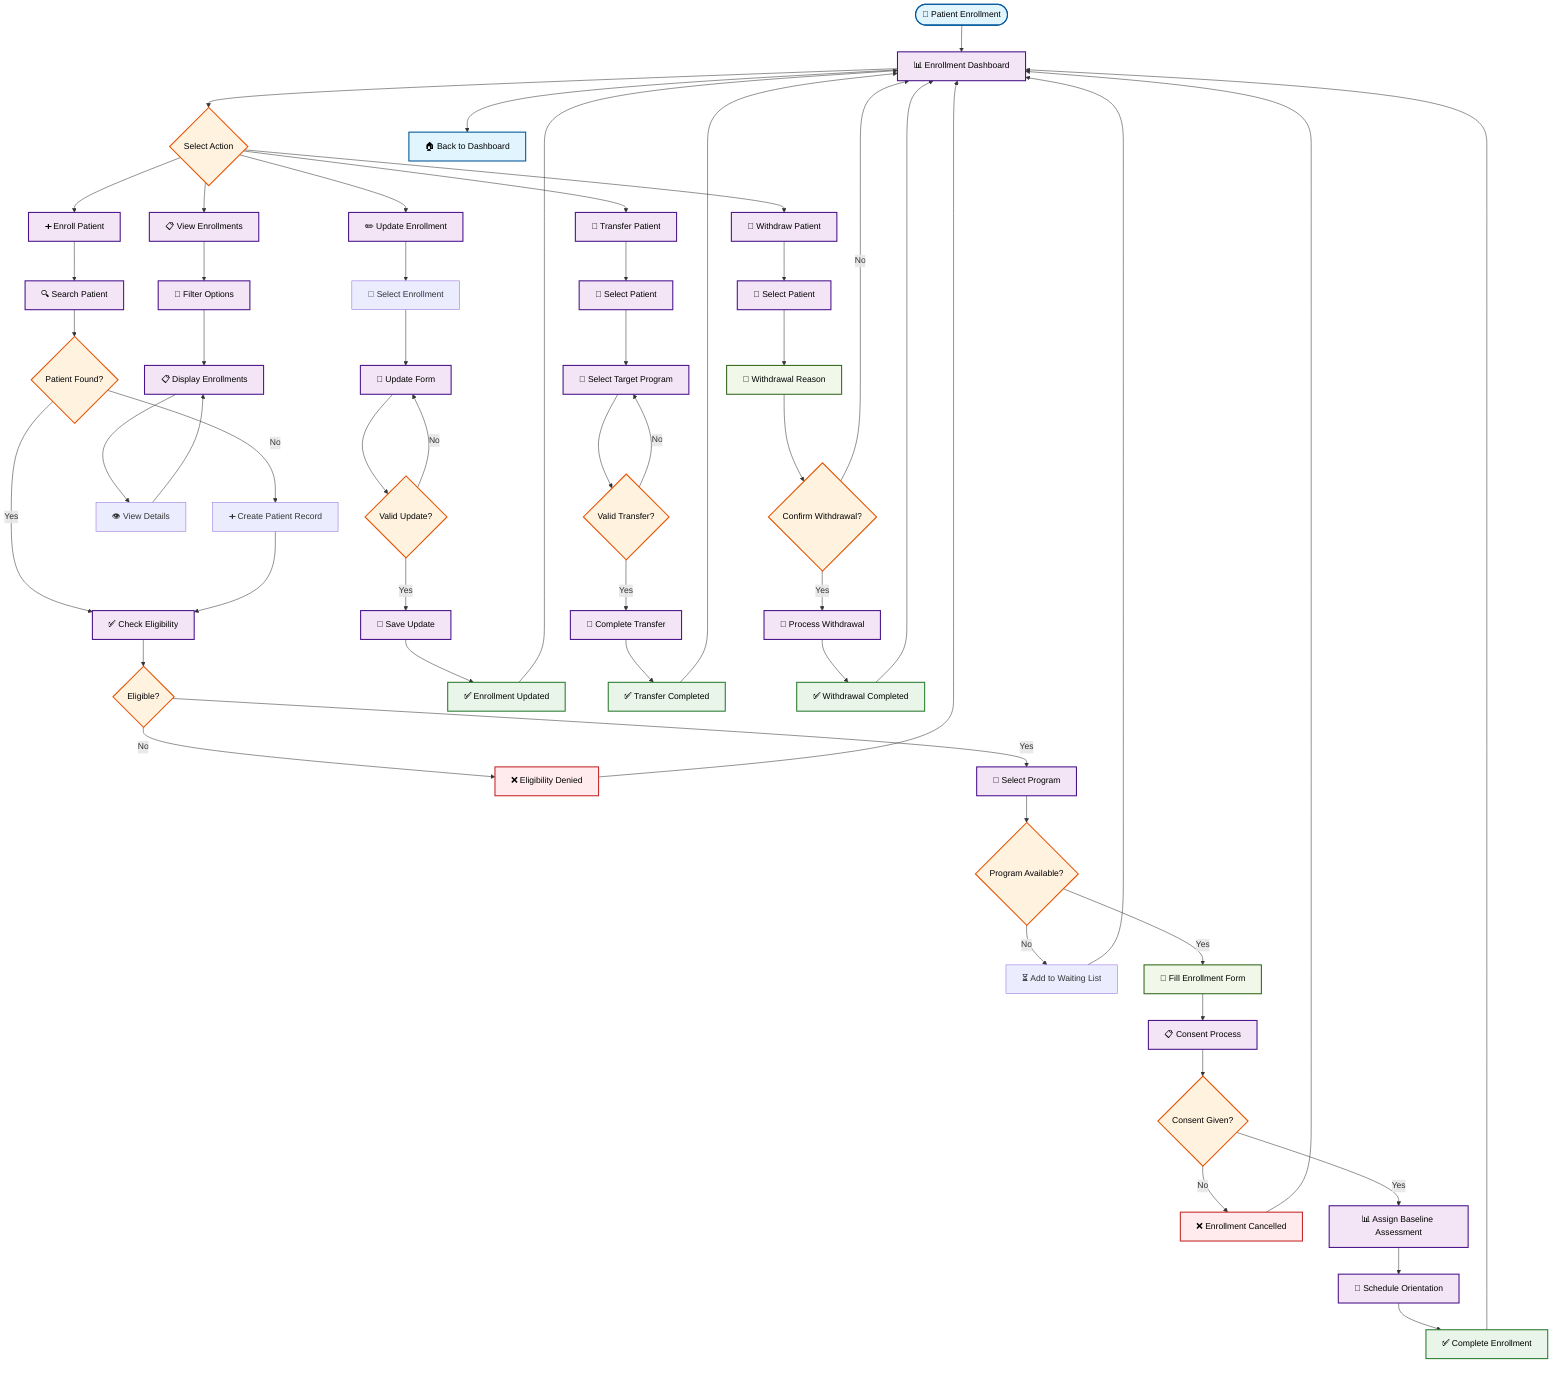 flowchart TD
    %% Patient Enrollment Module
    
    Start([👥 Patient Enrollment]) --> EnrollmentDashboard[📊 Enrollment Dashboard]
    EnrollmentDashboard --> EnrollmentActions{Select Action}
    
    %% Main enrollment actions
    EnrollmentActions --> EnrollPatient[➕ Enroll Patient]
    EnrollmentActions --> ViewEnrollments[📋 View Enrollments]
    EnrollmentActions --> UpdateEnrollment[✏️ Update Enrollment]
    EnrollmentActions --> TransferPatient[🔄 Transfer Patient]
    EnrollmentActions --> WithdrawPatient[🚪 Withdraw Patient]
    
    %% Enroll Patient Flow
    EnrollPatient --> SearchPatient[🔍 Search Patient]
    SearchPatient --> PatientFound{Patient Found?}
    PatientFound -->|No| CreatePatientRecord[➕ Create Patient Record]
    PatientFound -->|Yes| CheckEligibility[✅ Check Eligibility]
    CreatePatientRecord --> CheckEligibility
    
    CheckEligibility --> EligibilityResult{Eligible?}
    EligibilityResult -->|No| EligibilityDenied[❌ Eligibility Denied]
    EligibilityResult -->|Yes| SelectProgram[🎯 Select Program]
    
    SelectProgram --> ProgramAvailable{Program Available?}
    ProgramAvailable -->|No| WaitingList[⏳ Add to Waiting List]
    ProgramAvailable -->|Yes| EnrollmentForm[📝 Fill Enrollment Form]
    
    EnrollmentForm --> ConsentProcess[📋 Consent Process]
    ConsentProcess --> ConsentGiven{Consent Given?}
    ConsentGiven -->|No| EnrollmentCancelled[❌ Enrollment Cancelled]
    ConsentGiven -->|Yes| AssignBaseline[📊 Assign Baseline Assessment]
    AssignBaseline --> ScheduleOrientation[📅 Schedule Orientation]
    ScheduleOrientation --> CompleteEnrollment[✅ Complete Enrollment]
    
    %% View Enrollments Flow
    ViewEnrollments --> FilterEnrollments[🔽 Filter Options]
    FilterEnrollments --> DisplayEnrollments[📋 Display Enrollments]
    DisplayEnrollments --> EnrollmentDetails[👁️ View Details]
    
    %% Update Enrollment Flow
    UpdateEnrollment --> SelectEnrollment[🎯 Select Enrollment]
    SelectEnrollment --> UpdateForm[📝 Update Form]
    UpdateForm --> ValidateUpdate{Valid Update?}
    ValidateUpdate -->|No| UpdateForm
    ValidateUpdate -->|Yes| SaveEnrollmentUpdate[💾 Save Update]
    SaveEnrollmentUpdate --> EnrollmentUpdated[✅ Enrollment Updated]
    
    %% Transfer Patient Flow
    TransferPatient --> SelectTransferPatient[🎯 Select Patient]
    SelectTransferPatient --> SelectTargetProgram[🎯 Select Target Program]
    SelectTargetProgram --> ValidateTransfer{Valid Transfer?}
    ValidateTransfer -->|No| SelectTargetProgram
    ValidateTransfer -->|Yes| CompleteTransfer[🔄 Complete Transfer]
    CompleteTransfer --> TransferCompleted[✅ Transfer Completed]
    
    %% Withdraw Patient Flow
    WithdrawPatient --> SelectWithdrawPatient[🎯 Select Patient]
    SelectWithdrawPatient --> WithdrawReason[📝 Withdrawal Reason]
    WithdrawReason --> ConfirmWithdrawal{Confirm Withdrawal?}
    ConfirmWithdrawal -->|No| EnrollmentDashboard
    ConfirmWithdrawal -->|Yes| ProcessWithdrawal[🚪 Process Withdrawal]
    ProcessWithdrawal --> WithdrawalCompleted[✅ Withdrawal Completed]
    
    %% Return paths
    CompleteEnrollment --> EnrollmentDashboard
    EnrollmentDetails --> DisplayEnrollments
    EnrollmentUpdated --> EnrollmentDashboard
    TransferCompleted --> EnrollmentDashboard
    WithdrawalCompleted --> EnrollmentDashboard
    EligibilityDenied --> EnrollmentDashboard
    EnrollmentCancelled --> EnrollmentDashboard
    WaitingList --> EnrollmentDashboard
    
    %% Back to main dashboard
    EnrollmentDashboard --> Dashboard[🏠 Back to Dashboard]
    
    %% Styling
    classDef startEnd fill:#e1f5fe,stroke:#01579b,stroke-width:2px,color:#000
    classDef process fill:#f3e5f5,stroke:#4a148c,stroke-width:2px,color:#000
    classDef decision fill:#fff3e0,stroke:#e65100,stroke-width:2px,color:#000
    classDef success fill:#e8f5e8,stroke:#2e7d32,stroke-width:2px,color:#000
    classDef error fill:#ffebee,stroke:#c62828,stroke-width:2px,color:#000
    classDef form fill:#f1f8e9,stroke:#33691e,stroke-width:2px,color:#000
    
    class Start,Dashboard startEnd
    class EnrollmentDashboard,EnrollPatient,ViewEnrollments,UpdateEnrollment,TransferPatient,WithdrawPatient,SearchPatient,CheckEligibility,SelectProgram,ConsentProcess,AssignBaseline,ScheduleOrientation,FilterEnrollments,DisplayEnrollments,UpdateForm,SaveEnrollmentUpdate,SelectTransferPatient,SelectTargetProgram,CompleteTransfer,SelectWithdrawPatient,ProcessWithdrawal process
    class EnrollmentActions,PatientFound,EligibilityResult,ProgramAvailable,ConsentGiven,ValidateUpdate,ValidateTransfer,ConfirmWithdrawal decision
    class CompleteEnrollment,EnrollmentUpdated,TransferCompleted,WithdrawalCompleted success
    class EligibilityDenied,EnrollmentCancelled error
    class EnrollmentForm,WithdrawReason form